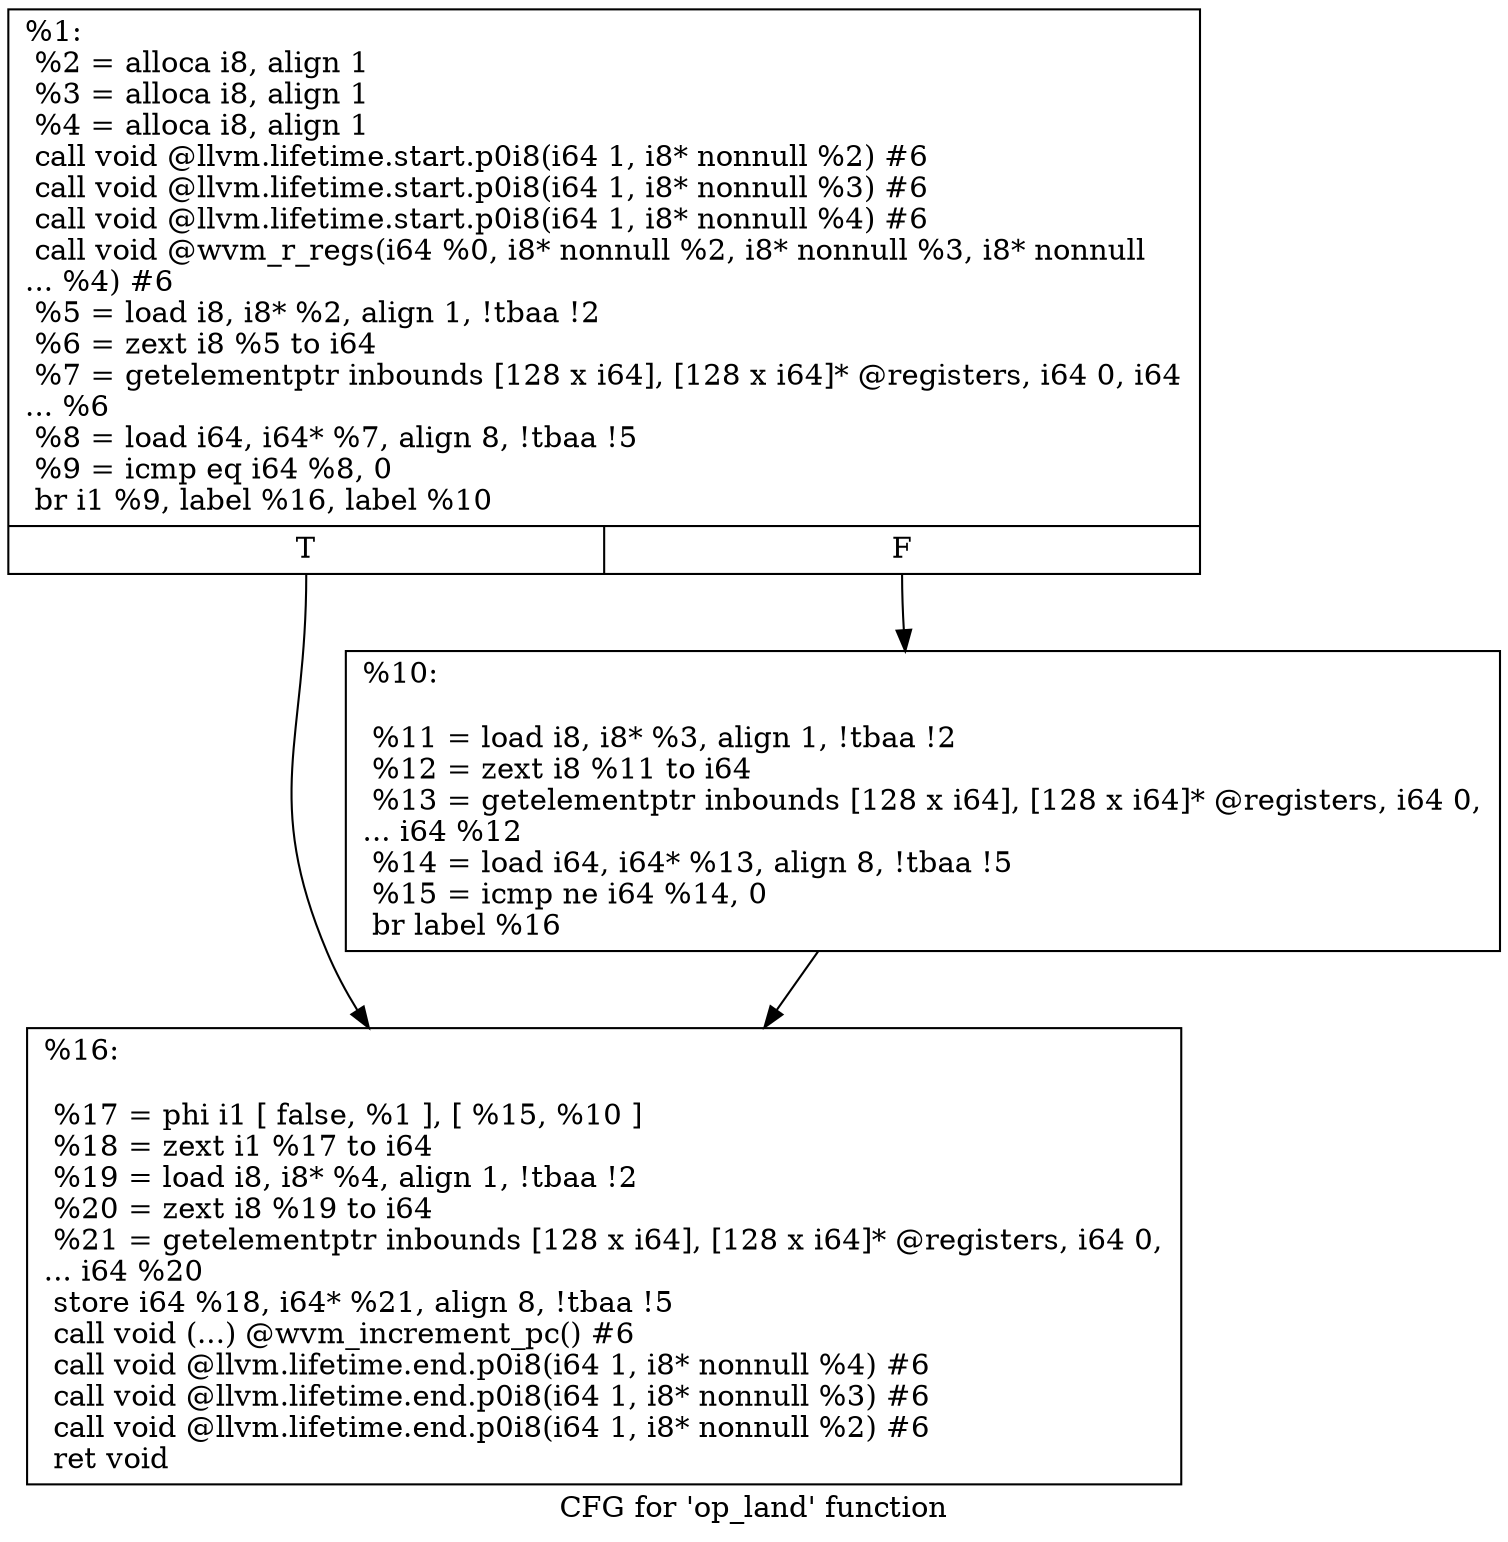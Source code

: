 digraph "CFG for 'op_land' function" {
	label="CFG for 'op_land' function";

	Node0x7f8ef0d2ef80 [shape=record,label="{%1:\l  %2 = alloca i8, align 1\l  %3 = alloca i8, align 1\l  %4 = alloca i8, align 1\l  call void @llvm.lifetime.start.p0i8(i64 1, i8* nonnull %2) #6\l  call void @llvm.lifetime.start.p0i8(i64 1, i8* nonnull %3) #6\l  call void @llvm.lifetime.start.p0i8(i64 1, i8* nonnull %4) #6\l  call void @wvm_r_regs(i64 %0, i8* nonnull %2, i8* nonnull %3, i8* nonnull\l... %4) #6\l  %5 = load i8, i8* %2, align 1, !tbaa !2\l  %6 = zext i8 %5 to i64\l  %7 = getelementptr inbounds [128 x i64], [128 x i64]* @registers, i64 0, i64\l... %6\l  %8 = load i64, i64* %7, align 8, !tbaa !5\l  %9 = icmp eq i64 %8, 0\l  br i1 %9, label %16, label %10\l|{<s0>T|<s1>F}}"];
	Node0x7f8ef0d2ef80:s0 -> Node0x7f8ef0d2f120;
	Node0x7f8ef0d2ef80:s1 -> Node0x7f8ef0d2f7c0;
	Node0x7f8ef0d2f7c0 [shape=record,label="{%10:\l\l  %11 = load i8, i8* %3, align 1, !tbaa !2\l  %12 = zext i8 %11 to i64\l  %13 = getelementptr inbounds [128 x i64], [128 x i64]* @registers, i64 0,\l... i64 %12\l  %14 = load i64, i64* %13, align 8, !tbaa !5\l  %15 = icmp ne i64 %14, 0\l  br label %16\l}"];
	Node0x7f8ef0d2f7c0 -> Node0x7f8ef0d2f120;
	Node0x7f8ef0d2f120 [shape=record,label="{%16:\l\l  %17 = phi i1 [ false, %1 ], [ %15, %10 ]\l  %18 = zext i1 %17 to i64\l  %19 = load i8, i8* %4, align 1, !tbaa !2\l  %20 = zext i8 %19 to i64\l  %21 = getelementptr inbounds [128 x i64], [128 x i64]* @registers, i64 0,\l... i64 %20\l  store i64 %18, i64* %21, align 8, !tbaa !5\l  call void (...) @wvm_increment_pc() #6\l  call void @llvm.lifetime.end.p0i8(i64 1, i8* nonnull %4) #6\l  call void @llvm.lifetime.end.p0i8(i64 1, i8* nonnull %3) #6\l  call void @llvm.lifetime.end.p0i8(i64 1, i8* nonnull %2) #6\l  ret void\l}"];
}
